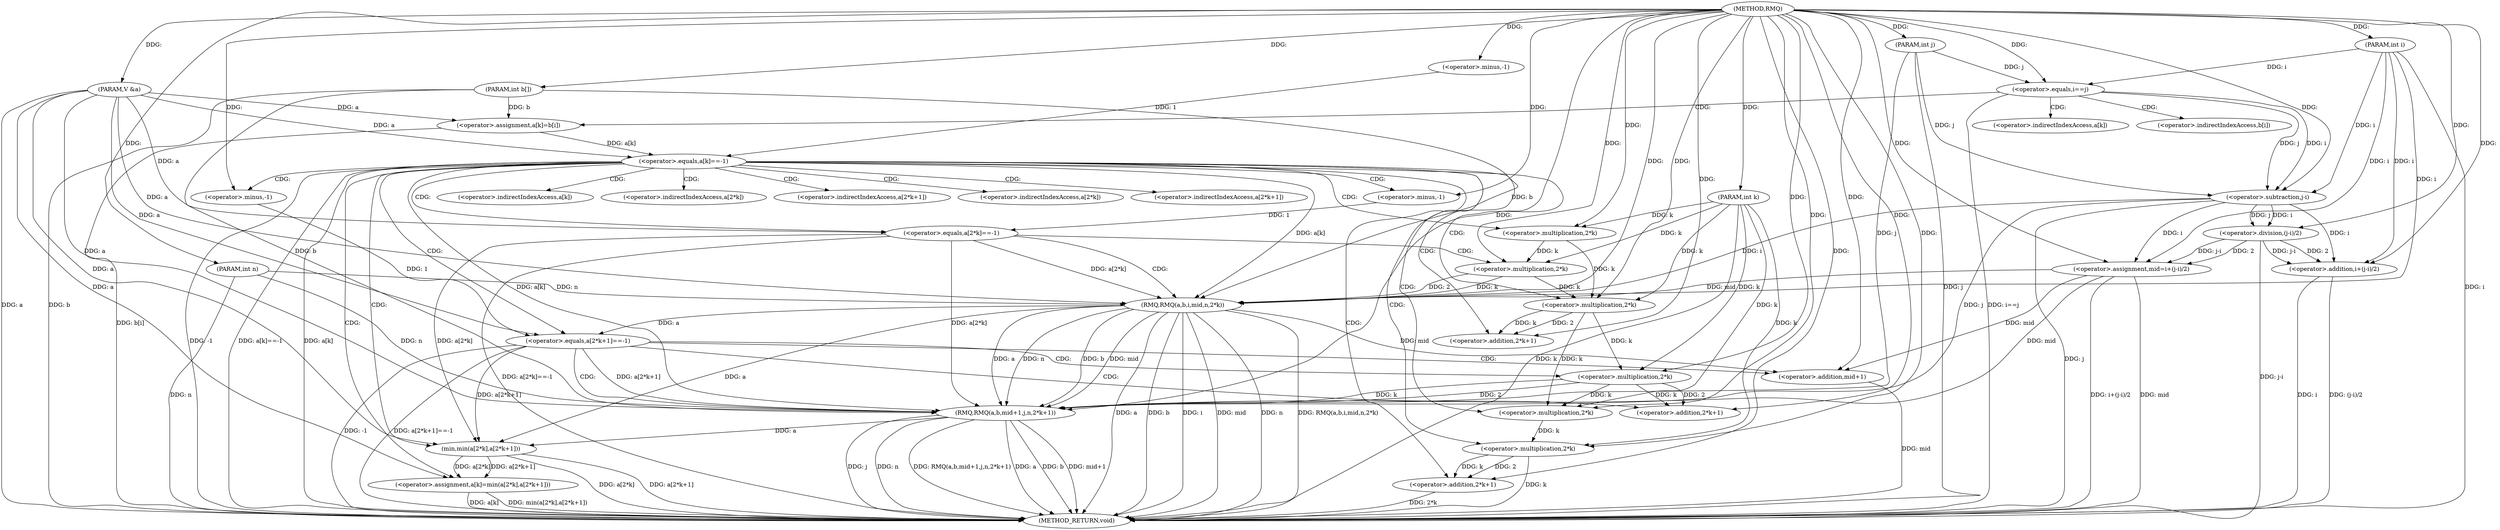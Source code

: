 digraph "RMQ" {  
"1000331" [label = "(METHOD,RMQ)" ]
"1000430" [label = "(METHOD_RETURN,void)" ]
"1000332" [label = "(PARAM,V &a)" ]
"1000333" [label = "(PARAM,int b[])" ]
"1000334" [label = "(PARAM,int i)" ]
"1000335" [label = "(PARAM,int j)" ]
"1000336" [label = "(PARAM,int n)" ]
"1000337" [label = "(PARAM,int k)" ]
"1000352" [label = "(<operator>.assignment,mid=i+(j-i)/2)" ]
"1000340" [label = "(<operator>.equals,i==j)" ]
"1000362" [label = "(<operator>.equals,a[k]==-1)" ]
"1000344" [label = "(<operator>.assignment,a[k]=b[i])" ]
"1000354" [label = "(<operator>.addition,i+(j-i)/2)" ]
"1000413" [label = "(<operator>.assignment,a[k]=min(a[2*k],a[2*k+1]))" ]
"1000356" [label = "(<operator>.division,(j-i)/2)" ]
"1000366" [label = "(<operator>.minus,-1)" ]
"1000370" [label = "(<operator>.equals,a[2*k]==-1)" ]
"1000389" [label = "(<operator>.equals,a[2*k+1]==-1)" ]
"1000357" [label = "(<operator>.subtraction,j-i)" ]
"1000379" [label = "(RMQ,RMQ(a,b,i,mid,n,2*k))" ]
"1000400" [label = "(RMQ,RMQ(a,b,mid+1,j,n,2*k+1))" ]
"1000417" [label = "(min,min(a[2*k],a[2*k+1]))" ]
"1000376" [label = "(<operator>.minus,-1)" ]
"1000397" [label = "(<operator>.minus,-1)" ]
"1000373" [label = "(<operator>.multiplication,2*k)" ]
"1000385" [label = "(<operator>.multiplication,2*k)" ]
"1000392" [label = "(<operator>.addition,2*k+1)" ]
"1000403" [label = "(<operator>.addition,mid+1)" ]
"1000408" [label = "(<operator>.addition,2*k+1)" ]
"1000420" [label = "(<operator>.multiplication,2*k)" ]
"1000425" [label = "(<operator>.addition,2*k+1)" ]
"1000393" [label = "(<operator>.multiplication,2*k)" ]
"1000409" [label = "(<operator>.multiplication,2*k)" ]
"1000426" [label = "(<operator>.multiplication,2*k)" ]
"1000345" [label = "(<operator>.indirectIndexAccess,a[k])" ]
"1000348" [label = "(<operator>.indirectIndexAccess,b[i])" ]
"1000414" [label = "(<operator>.indirectIndexAccess,a[k])" ]
"1000371" [label = "(<operator>.indirectIndexAccess,a[2*k])" ]
"1000390" [label = "(<operator>.indirectIndexAccess,a[2*k+1])" ]
"1000418" [label = "(<operator>.indirectIndexAccess,a[2*k])" ]
"1000423" [label = "(<operator>.indirectIndexAccess,a[2*k+1])" ]
  "1000332" -> "1000430"  [ label = "DDG: a"] 
  "1000333" -> "1000430"  [ label = "DDG: b"] 
  "1000334" -> "1000430"  [ label = "DDG: i"] 
  "1000335" -> "1000430"  [ label = "DDG: j"] 
  "1000336" -> "1000430"  [ label = "DDG: n"] 
  "1000337" -> "1000430"  [ label = "DDG: k"] 
  "1000340" -> "1000430"  [ label = "DDG: i==j"] 
  "1000344" -> "1000430"  [ label = "DDG: b[i]"] 
  "1000352" -> "1000430"  [ label = "DDG: mid"] 
  "1000354" -> "1000430"  [ label = "DDG: i"] 
  "1000357" -> "1000430"  [ label = "DDG: j"] 
  "1000356" -> "1000430"  [ label = "DDG: j-i"] 
  "1000354" -> "1000430"  [ label = "DDG: (j-i)/2"] 
  "1000352" -> "1000430"  [ label = "DDG: i+(j-i)/2"] 
  "1000362" -> "1000430"  [ label = "DDG: a[k]"] 
  "1000362" -> "1000430"  [ label = "DDG: -1"] 
  "1000362" -> "1000430"  [ label = "DDG: a[k]==-1"] 
  "1000370" -> "1000430"  [ label = "DDG: a[2*k]==-1"] 
  "1000379" -> "1000430"  [ label = "DDG: a"] 
  "1000379" -> "1000430"  [ label = "DDG: b"] 
  "1000379" -> "1000430"  [ label = "DDG: i"] 
  "1000379" -> "1000430"  [ label = "DDG: mid"] 
  "1000379" -> "1000430"  [ label = "DDG: n"] 
  "1000379" -> "1000430"  [ label = "DDG: RMQ(a,b,i,mid,n,2*k)"] 
  "1000389" -> "1000430"  [ label = "DDG: -1"] 
  "1000389" -> "1000430"  [ label = "DDG: a[2*k+1]==-1"] 
  "1000400" -> "1000430"  [ label = "DDG: a"] 
  "1000400" -> "1000430"  [ label = "DDG: b"] 
  "1000403" -> "1000430"  [ label = "DDG: mid"] 
  "1000400" -> "1000430"  [ label = "DDG: mid+1"] 
  "1000400" -> "1000430"  [ label = "DDG: j"] 
  "1000400" -> "1000430"  [ label = "DDG: n"] 
  "1000400" -> "1000430"  [ label = "DDG: RMQ(a,b,mid+1,j,n,2*k+1)"] 
  "1000413" -> "1000430"  [ label = "DDG: a[k]"] 
  "1000417" -> "1000430"  [ label = "DDG: a[2*k]"] 
  "1000426" -> "1000430"  [ label = "DDG: k"] 
  "1000425" -> "1000430"  [ label = "DDG: 2*k"] 
  "1000417" -> "1000430"  [ label = "DDG: a[2*k+1]"] 
  "1000413" -> "1000430"  [ label = "DDG: min(a[2*k],a[2*k+1])"] 
  "1000331" -> "1000332"  [ label = "DDG: "] 
  "1000331" -> "1000333"  [ label = "DDG: "] 
  "1000331" -> "1000334"  [ label = "DDG: "] 
  "1000331" -> "1000335"  [ label = "DDG: "] 
  "1000331" -> "1000336"  [ label = "DDG: "] 
  "1000331" -> "1000337"  [ label = "DDG: "] 
  "1000356" -> "1000352"  [ label = "DDG: 2"] 
  "1000356" -> "1000352"  [ label = "DDG: j-i"] 
  "1000357" -> "1000352"  [ label = "DDG: i"] 
  "1000334" -> "1000352"  [ label = "DDG: i"] 
  "1000331" -> "1000352"  [ label = "DDG: "] 
  "1000334" -> "1000340"  [ label = "DDG: i"] 
  "1000331" -> "1000340"  [ label = "DDG: "] 
  "1000335" -> "1000340"  [ label = "DDG: j"] 
  "1000333" -> "1000344"  [ label = "DDG: b"] 
  "1000357" -> "1000354"  [ label = "DDG: i"] 
  "1000334" -> "1000354"  [ label = "DDG: i"] 
  "1000331" -> "1000354"  [ label = "DDG: "] 
  "1000356" -> "1000354"  [ label = "DDG: 2"] 
  "1000356" -> "1000354"  [ label = "DDG: j-i"] 
  "1000344" -> "1000362"  [ label = "DDG: a[k]"] 
  "1000332" -> "1000362"  [ label = "DDG: a"] 
  "1000366" -> "1000362"  [ label = "DDG: 1"] 
  "1000417" -> "1000413"  [ label = "DDG: a[2*k]"] 
  "1000417" -> "1000413"  [ label = "DDG: a[2*k+1]"] 
  "1000332" -> "1000344"  [ label = "DDG: a"] 
  "1000357" -> "1000356"  [ label = "DDG: i"] 
  "1000357" -> "1000356"  [ label = "DDG: j"] 
  "1000331" -> "1000356"  [ label = "DDG: "] 
  "1000331" -> "1000366"  [ label = "DDG: "] 
  "1000332" -> "1000413"  [ label = "DDG: a"] 
  "1000340" -> "1000357"  [ label = "DDG: j"] 
  "1000335" -> "1000357"  [ label = "DDG: j"] 
  "1000331" -> "1000357"  [ label = "DDG: "] 
  "1000340" -> "1000357"  [ label = "DDG: i"] 
  "1000334" -> "1000357"  [ label = "DDG: i"] 
  "1000332" -> "1000370"  [ label = "DDG: a"] 
  "1000376" -> "1000370"  [ label = "DDG: 1"] 
  "1000379" -> "1000389"  [ label = "DDG: a"] 
  "1000332" -> "1000389"  [ label = "DDG: a"] 
  "1000397" -> "1000389"  [ label = "DDG: 1"] 
  "1000370" -> "1000417"  [ label = "DDG: a[2*k]"] 
  "1000379" -> "1000417"  [ label = "DDG: a"] 
  "1000400" -> "1000417"  [ label = "DDG: a"] 
  "1000332" -> "1000417"  [ label = "DDG: a"] 
  "1000389" -> "1000417"  [ label = "DDG: a[2*k+1]"] 
  "1000331" -> "1000376"  [ label = "DDG: "] 
  "1000362" -> "1000379"  [ label = "DDG: a[k]"] 
  "1000370" -> "1000379"  [ label = "DDG: a[2*k]"] 
  "1000332" -> "1000379"  [ label = "DDG: a"] 
  "1000331" -> "1000379"  [ label = "DDG: "] 
  "1000333" -> "1000379"  [ label = "DDG: b"] 
  "1000352" -> "1000379"  [ label = "DDG: mid"] 
  "1000334" -> "1000379"  [ label = "DDG: i"] 
  "1000357" -> "1000379"  [ label = "DDG: i"] 
  "1000385" -> "1000379"  [ label = "DDG: k"] 
  "1000385" -> "1000379"  [ label = "DDG: 2"] 
  "1000336" -> "1000379"  [ label = "DDG: n"] 
  "1000331" -> "1000397"  [ label = "DDG: "] 
  "1000362" -> "1000400"  [ label = "DDG: a[k]"] 
  "1000370" -> "1000400"  [ label = "DDG: a[2*k]"] 
  "1000379" -> "1000400"  [ label = "DDG: a"] 
  "1000389" -> "1000400"  [ label = "DDG: a[2*k+1]"] 
  "1000332" -> "1000400"  [ label = "DDG: a"] 
  "1000331" -> "1000400"  [ label = "DDG: "] 
  "1000379" -> "1000400"  [ label = "DDG: n"] 
  "1000336" -> "1000400"  [ label = "DDG: n"] 
  "1000357" -> "1000400"  [ label = "DDG: j"] 
  "1000335" -> "1000400"  [ label = "DDG: j"] 
  "1000379" -> "1000400"  [ label = "DDG: b"] 
  "1000333" -> "1000400"  [ label = "DDG: b"] 
  "1000409" -> "1000400"  [ label = "DDG: 2"] 
  "1000409" -> "1000400"  [ label = "DDG: k"] 
  "1000352" -> "1000400"  [ label = "DDG: mid"] 
  "1000379" -> "1000400"  [ label = "DDG: mid"] 
  "1000331" -> "1000373"  [ label = "DDG: "] 
  "1000337" -> "1000373"  [ label = "DDG: k"] 
  "1000331" -> "1000385"  [ label = "DDG: "] 
  "1000373" -> "1000385"  [ label = "DDG: k"] 
  "1000337" -> "1000385"  [ label = "DDG: k"] 
  "1000393" -> "1000392"  [ label = "DDG: k"] 
  "1000393" -> "1000392"  [ label = "DDG: 2"] 
  "1000331" -> "1000392"  [ label = "DDG: "] 
  "1000352" -> "1000403"  [ label = "DDG: mid"] 
  "1000379" -> "1000403"  [ label = "DDG: mid"] 
  "1000331" -> "1000403"  [ label = "DDG: "] 
  "1000409" -> "1000408"  [ label = "DDG: 2"] 
  "1000409" -> "1000408"  [ label = "DDG: k"] 
  "1000331" -> "1000408"  [ label = "DDG: "] 
  "1000331" -> "1000420"  [ label = "DDG: "] 
  "1000393" -> "1000420"  [ label = "DDG: k"] 
  "1000409" -> "1000420"  [ label = "DDG: k"] 
  "1000337" -> "1000420"  [ label = "DDG: k"] 
  "1000426" -> "1000425"  [ label = "DDG: k"] 
  "1000426" -> "1000425"  [ label = "DDG: 2"] 
  "1000331" -> "1000425"  [ label = "DDG: "] 
  "1000331" -> "1000393"  [ label = "DDG: "] 
  "1000373" -> "1000393"  [ label = "DDG: k"] 
  "1000385" -> "1000393"  [ label = "DDG: k"] 
  "1000337" -> "1000393"  [ label = "DDG: k"] 
  "1000331" -> "1000409"  [ label = "DDG: "] 
  "1000393" -> "1000409"  [ label = "DDG: k"] 
  "1000337" -> "1000409"  [ label = "DDG: k"] 
  "1000331" -> "1000426"  [ label = "DDG: "] 
  "1000420" -> "1000426"  [ label = "DDG: k"] 
  "1000337" -> "1000426"  [ label = "DDG: k"] 
  "1000340" -> "1000344"  [ label = "CDG: "] 
  "1000340" -> "1000345"  [ label = "CDG: "] 
  "1000340" -> "1000348"  [ label = "CDG: "] 
  "1000362" -> "1000414"  [ label = "CDG: "] 
  "1000362" -> "1000389"  [ label = "CDG: "] 
  "1000362" -> "1000426"  [ label = "CDG: "] 
  "1000362" -> "1000397"  [ label = "CDG: "] 
  "1000362" -> "1000417"  [ label = "CDG: "] 
  "1000362" -> "1000370"  [ label = "CDG: "] 
  "1000362" -> "1000418"  [ label = "CDG: "] 
  "1000362" -> "1000371"  [ label = "CDG: "] 
  "1000362" -> "1000392"  [ label = "CDG: "] 
  "1000362" -> "1000373"  [ label = "CDG: "] 
  "1000362" -> "1000420"  [ label = "CDG: "] 
  "1000362" -> "1000413"  [ label = "CDG: "] 
  "1000362" -> "1000393"  [ label = "CDG: "] 
  "1000362" -> "1000376"  [ label = "CDG: "] 
  "1000362" -> "1000423"  [ label = "CDG: "] 
  "1000362" -> "1000390"  [ label = "CDG: "] 
  "1000362" -> "1000425"  [ label = "CDG: "] 
  "1000370" -> "1000379"  [ label = "CDG: "] 
  "1000370" -> "1000385"  [ label = "CDG: "] 
  "1000389" -> "1000409"  [ label = "CDG: "] 
  "1000389" -> "1000400"  [ label = "CDG: "] 
  "1000389" -> "1000403"  [ label = "CDG: "] 
  "1000389" -> "1000408"  [ label = "CDG: "] 
}
